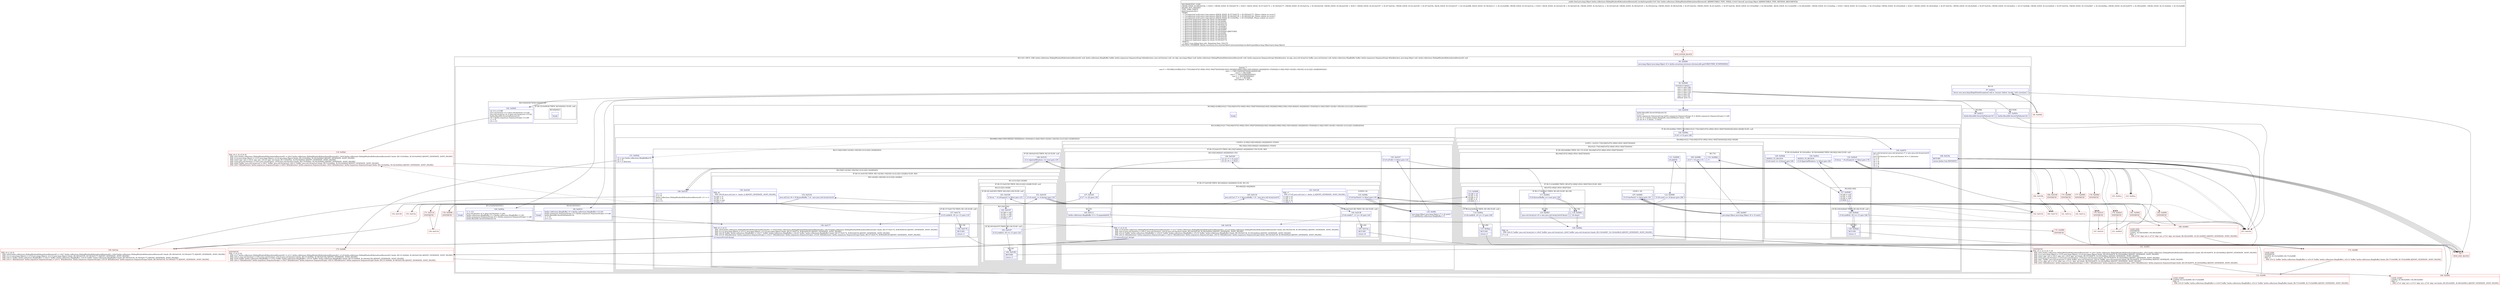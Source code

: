 digraph "CFG forkotlin.collections.SlidingWindowKt$windowedIterator$1.invokeSuspend(Ljava\/lang\/Object;)Ljava\/lang\/Object;" {
subgraph cluster_Region_135479340 {
label = "R(2:1|2) | DECL_VAR: kotlin.collections.SlidingWindowKt$windowedIterator$1 null, kotlin.collections.RingBuffer buffer, kotlin.sequences.SequenceScope $this$iterator, java.util.Iterator null, int skip, java.lang.Object null, kotlin.collections.SlidingWindowKt$windowedIterator$1 null, kotlin.sequences.SequenceScope $this$iterator, int gap, java.util.ArrayList buffer, java.util.Iterator null, kotlin.collections.RingBuffer buffer, kotlin.sequences.SequenceScope $this$iterator, java.lang.Object null, kotlin.collections.SlidingWindowKt$windowedIterator$1 null\l";
node [shape=record,color=blue];
Node_94 [shape=record,label="{94\:\ 0x0000|java.lang.Object java.lang.Object r0 = kotlin.coroutines.intrinsics.IntrinsicsKt.getCOROUTINE_SUSPENDED()\l}"];
subgraph cluster_SwitchRegion_1533228061 {
label = "Switch: 7
 case 0 -> R(3:86|(2:(4:88|(2:61|(1:73)(2:64|(5:67|(1:69)|(1:85)(1:56)|57|(0))(0)))|(2:82|(1:84))|8)|(3:89|(2:30|(2:33|(5:40|42|(1:44)|26|(0))(1:35))(0))|(2:(1:8)|(2:50|(5:14|16|(1:18)|10|(1:(2:(2:22|(1:24))|8)))(0)))))|1)
 case 1 -> R(6:53|(0)(0)|57|(0)|(3:82|(0)|1)|8)
 case 2 -> R(2:52|8)
 case 3 -> R(5:25|26|(0)|(0)(0)|1)
 case 4 -> R(4:9|10|(0)(0)|1)
 case 5 -> R(2:6|8)
 case default -> R(1:4)";
node [shape=record,color=blue];
Node_95 [shape=record,label="{95\:\ 0x0008|switch(r13.label) \{\l    case 0: goto L86;\l    case 1: goto L53;\l    case 2: goto L52;\l    case 3: goto L25;\l    case 4: goto L9;\l    case 5: goto L6;\l    default: goto L3;\l\}\l}"];
subgraph cluster_Region_1244321326 {
label = "R(3:86|(2:(4:88|(2:61|(1:73)(2:64|(5:67|(1:69)|(1:85)(1:56)|57|(0))(0)))|(2:82|(1:84))|8)|(3:89|(2:30|(2:33|(5:40|42|(1:44)|26|(0))(1:35))(0))|(2:(1:8)|(2:50|(5:14|16|(1:18)|10|(1:(2:(2:22|(1:24))|8)))(0)))))|1)";
node [shape=record,color=blue];
Node_103 [shape=record,label="{103\:\ 0x0059|kotlin.ResultKt.throwOnFailure(r14)\lr1 = r13\lkotlin.sequences.SequenceScope kotlin.sequences.SequenceScope r4 = (kotlin.sequences.SequenceScope) r1.L$0\lint int r5 = kotlin.ranges.RangesKt.coerceAtMost(r1.$size, 1024)\lint int r6 = r1.$step \- r1.$size\l}"];
subgraph cluster_Region_544562960 {
label = "R(2:(4:88|(2:61|(1:73)(2:64|(5:67|(1:69)|(1:85)(1:56)|57|(0))(0)))|(2:82|(1:84))|8)|(3:89|(2:30|(2:33|(5:40|42|(1:44)|26|(0))(1:35))(0))|(2:(1:8)|(2:50|(5:14|16|(1:18)|10|(1:(2:(2:22|(1:24))|8)))(0)))))";
node [shape=record,color=blue];
subgraph cluster_IfRegion_976087784 {
label = "IF [B:104:0x006e] THEN: R(4:88|(2:61|(1:73)(2:64|(5:67|(1:69)|(1:85)(1:56)|57|(0))(0)))|(2:82|(1:84))|8) ELSE: null";
node [shape=record,color=blue];
Node_104 [shape=record,label="{104\:\ 0x006e|if (r6 \>= 0) goto L88\l}"];
subgraph cluster_Region_2089540674 {
label = "R(4:88|(2:61|(1:73)(2:64|(5:67|(1:69)|(1:85)(1:56)|57|(0))(0)))|(2:82|(1:84))|8)";
node [shape=record,color=blue];
Node_105 [shape=record,label="{105\:\ 0x0070|java.util.ArrayList java.util.ArrayList r7 = new java.util.ArrayList(r5)\lr7 = 0\ljava.util.Iterator\<T\> java.util.Iterator r8 = r1.$iterator\lr1 = r0\lr0 = r1\lr8 = r4\lr4 = r6\lr6 = r7\lr5 = r8\l}"];
subgraph cluster_LoopRegion_1380967124 {
label = "LOOP:1: (2:61|(1:73)(2:64|(5:67|(1:69)|(1:85)(1:56)|57|(0))(0)))";
node [shape=record,color=blue];
Node_107 [shape=record,label="{107\:\ 0x0085|if (r5.hasNext() != false) goto L61\l}"];
subgraph cluster_Region_923678800 {
label = "R(2:61|(1:73)(2:64|(5:67|(1:69)|(1:85)(1:56)|57|(0))(0)))";
node [shape=record,color=blue];
Node_108 [shape=record,label="{108\:\ 0x0087|java.lang.Object java.lang.Object r9 = r5.next()\l}"];
subgraph cluster_IfRegion_309263522 {
label = "IF [B:109:0x008b] THEN: R(1:73) ELSE: R(2:64|(5:67|(1:69)|(1:85)(1:56)|57|(0))(0))";
node [shape=record,color=blue];
Node_109 [shape=record,label="{109\:\ 0x008b|if (r7 \> 0) goto L72\l}"];
subgraph cluster_Region_261839678 {
label = "R(1:73)";
node [shape=record,color=blue];
Node_110 [shape=record,label="{110\:\ 0x008d|r7\-\-\l}"];
}
subgraph cluster_Region_1654249252 {
label = "R(2:64|(5:67|(1:69)|(1:85)(1:56)|57|(0))(0))";
node [shape=record,color=blue];
Node_111 [shape=record,label="{111\:\ 0x0090|r6.add(r9)\l}"];
subgraph cluster_IfRegion_1349513518 {
label = "IF [B:112:0x0099] THEN: R(5:67|(1:69)|(1:85)(1:56)|57|(0)) ELSE: R(0)";
node [shape=record,color=blue];
Node_112 [shape=record,label="{112\:\ 0x0099|if (r6.size() == r0.$size) goto L66\l}"];
subgraph cluster_Region_318386538 {
label = "R(5:67|(1:69)|(1:85)(1:56)|57|(0))";
node [shape=record,color=blue];
Node_113 [shape=record,label="{113\:\ 0x009b|r0.L$0 = r8\lr0.L$1 = r6\lr0.L$2 = r5\lr0.I$0 = r4\lr0.label = 1\l}"];
subgraph cluster_IfRegion_1525197292 {
label = "IF [B:114:0x00ac] THEN: R(1:69) ELSE: null";
node [shape=record,color=blue];
Node_114 [shape=record,label="{114\:\ 0x00ac|if (r8.yield(r6, r0) == r1) goto L69\l}"];
subgraph cluster_Region_1998371111 {
label = "R(1:69)";
node [shape=record,color=blue];
Node_115 [shape=record,label="{115\:\ 0x00ae|RETURN\l|return r1\l}"];
}
}
subgraph cluster_IfRegion_309510282 {
label = "IF [B:117:0x00b1] THEN: R(1:85) ELSE: R(1:56)";
node [shape=record,color=blue];
Node_117 [shape=record,label="{117\:\ 0x00b1|if (r0.$reuseBuffer == true) goto L56\l}"];
subgraph cluster_Region_1196815223 {
label = "R(1:85)";
node [shape=record,color=blue];
Node_119 [shape=record,label="{119\:\ 0x00b7|java.util.ArrayList r6 = new java.util.ArrayList(r0.$size)\l}"];
}
subgraph cluster_Region_1035707755 {
label = "R(1:56)";
node [shape=record,color=blue];
Node_118 [shape=record,label="{118\:\ 0x00b3|r6.clear()\l}"];
}
}
Node_120 [shape=record,label="{120\:\ 0x00be|PHI: r6 \l  PHI: (r6v10 'buffer' java.util.ArrayList) = (r6v9 'buffer' java.util.ArrayList), (r6v8 'buffer' java.util.ArrayList) binds: [B:119:0x00b7, B:118:0x00b3] A[DONT_GENERATE, DONT_INLINE]\l|r7 = r4\l}"];
subgraph cluster_LoopRegion_570674425 {
label = "LOOP:1: (0)";
node [shape=record,color=blue];
Node_107 [shape=record,label="{107\:\ 0x0085|if (r5.hasNext() != false) goto L61\l}"];
subgraph cluster_Region_818191391 {
label = "R(0)";
node [shape=record,color=blue];
}
}
}
subgraph cluster_Region_875985949 {
label = "R(0)";
node [shape=record,color=blue];
}
}
}
}
}
}
subgraph cluster_IfRegion_1413875469 {
label = "IF [B:122:0x00c8, B:124:0x00cc, B:126:0x00d4] THEN: R(2:82|(1:84)) ELSE: null";
node [shape=record,color=blue];
Node_122 [shape=record,label="{122\:\ 0x00c8|if ((true ^ r6.isEmpty()) != false) goto L78\l}"];
Node_124 [shape=record,label="{124\:\ 0x00cc|ADDED_TO_REGION\l|if (r0.$partialWindows != false) goto L82\l}"];
Node_126 [shape=record,label="{126\:\ 0x00d4|ADDED_TO_REGION\l|if (r6.size() == r0.$size) goto L82\l}"];
subgraph cluster_Region_1746824568 {
label = "R(2:82|(1:84))";
node [shape=record,color=blue];
Node_127 [shape=record,label="{127\:\ 0x00d6|r0.L$0 = null\lr0.L$1 = null\lr0.L$2 = null\lr0.label = 2\l}"];
subgraph cluster_IfRegion_2083397632 {
label = "IF [B:128:0x00e6] THEN: R(1:84) ELSE: null";
node [shape=record,color=blue];
Node_128 [shape=record,label="{128\:\ 0x00e6|if (r8.yield(r6, r0) == r1) goto L84\l}"];
subgraph cluster_Region_2080337164 {
label = "R(1:84)";
node [shape=record,color=blue];
Node_129 [shape=record,label="{129\:\ 0x00e8|RETURN\l|return r1\l}"];
}
}
}
}
Node_168 [shape=record,label="{168\:\ 0x019e|RETURN\l|return kotlin.Unit.INSTANCE\l}"];
}
}
subgraph cluster_Region_893720368 {
label = "R(3:89|(2:30|(2:33|(5:40|42|(1:44)|26|(0))(1:35))(0))|(2:(1:8)|(2:50|(5:14|16|(1:18)|10|(1:(2:(2:22|(1:24))|8)))(0))))";
node [shape=record,color=blue];
Node_131 [shape=record,label="{131\:\ 0x00eb|r5 = new kotlin.collections.RingBuffer(r5)\lr6 = r4\lr4 = r1.$iterator\l}"];
subgraph cluster_LoopRegion_535130897 {
label = "LOOP:0: (2:30|(2:33|(5:40|42|(1:44)|26|(0))(1:35))(0))";
node [shape=record,color=blue];
Node_133 [shape=record,label="{133\:\ 0x00fa|if (r4.hasNext() != false) goto L30\l}"];
subgraph cluster_Region_564910972 {
label = "R(2:30|(2:33|(5:40|42|(1:44)|26|(0))(1:35))(0))";
node [shape=record,color=blue];
Node_134 [shape=record,label="{134\:\ 0x00fc|java.lang.Object java.lang.Object r7 = r4.next()\lr5.add((kotlin.collections.RingBuffer) r7)\l}"];
subgraph cluster_IfRegion_67872824 {
label = "IF [B:135:0x0107] THEN: R(2:33|(5:40|42|(1:44)|26|(0))(1:35)) ELSE: R(0)";
node [shape=record,color=blue];
Node_135 [shape=record,label="{135\:\ 0x0107|if (r5.isFull() != false) goto L32\l}"];
subgraph cluster_Region_1233996405 {
label = "R(2:33|(5:40|42|(1:44)|26|(0))(1:35))";
node [shape=record,color=blue];
Node_136 [shape=record,label="{136\:\ 0x0109|int int r7 = r5.size()\lint int r8 = r1.$size\l}"];
subgraph cluster_IfRegion_252131244 {
label = "IF [B:137:0x010f] THEN: R(5:40|42|(1:44)|26|(0)) ELSE: R(1:35)";
node [shape=record,color=blue];
Node_137 [shape=record,label="{137\:\ 0x010f|if (r7 \>= r8) goto L38\l}"];
subgraph cluster_Region_587981215 {
label = "R(5:40|42|(1:44)|26|(0))";
node [shape=record,color=blue];
Node_140 [shape=record,label="{140\:\ 0x0118|java.util.List r7 = r1.$reuseBuffer ? r5 : new java.util.ArrayList(r5)\l}"];
Node_143 [shape=record,label="{143\:\ 0x0128|PHI: r7 \l  PHI: (r7v22 java.util.List) =  binds: [] A[DONT_GENERATE, DONT_INLINE]\l|r1.L$0 = r6\lr1.L$1 = r5\lr1.L$2 = r4\lr1.label = 3\l}"];
subgraph cluster_IfRegion_1809209882 {
label = "IF [B:144:0x0138] THEN: R(1:44) ELSE: null";
node [shape=record,color=blue];
Node_144 [shape=record,label="{144\:\ 0x0138|if (r6.yield(r7, r1) == r0) goto L44\l}"];
subgraph cluster_Region_1695842053 {
label = "R(1:44)";
node [shape=record,color=blue];
Node_145 [shape=record,label="{145\:\ 0x013a|RETURN\l|return r0\l}"];
}
}
Node_146 [shape=record,label="{146\:\ 0x013b|PHI: r1 r4 r5 r6 \l  PHI: (r1v9 kotlin.collections.SlidingWindowKt$windowedIterator$1) = (r1v7 kotlin.collections.SlidingWindowKt$windowedIterator$1), (r1v10 kotlin.collections.SlidingWindowKt$windowedIterator$1) binds: [B:144:0x0138, B:100:0x002a] A[DONT_GENERATE, DONT_INLINE]\l  PHI: (r4v14 java.util.Iterator) = (r4v11 java.util.Iterator), (r4v16 java.util.Iterator) binds: [B:144:0x0138, B:100:0x002a] A[DONT_GENERATE, DONT_INLINE]\l  PHI: (r5v14 'buffer' kotlin.collections.RingBuffer) = (r5v10 'buffer' kotlin.collections.RingBuffer), (r5v16 'buffer' kotlin.collections.RingBuffer) binds: [B:144:0x0138, B:100:0x002a] A[DONT_GENERATE, DONT_INLINE]\l  PHI: (r6v14 '$this$iterator' kotlin.sequences.SequenceScope) = (r6v13 '$this$iterator' kotlin.sequences.SequenceScope), (r6v16 '$this$iterator' kotlin.sequences.SequenceScope) binds: [B:144:0x0138, B:100:0x002a] A[DONT_GENERATE, DONT_INLINE]\l|r5.removeFirst(r1.$step)\l}"];
subgraph cluster_LoopRegion_153663129 {
label = "LOOP:0: (0)";
node [shape=record,color=blue];
Node_133 [shape=record,label="{133\:\ 0x00fa|if (r4.hasNext() != false) goto L30\l}"];
subgraph cluster_Region_155139517 {
label = "R(0)";
node [shape=record,color=blue];
}
}
}
subgraph cluster_Region_640335909 {
label = "R(1:35)";
node [shape=record,color=blue];
Node_138 [shape=record,label="{138\:\ 0x0111|kotlin.collections.RingBuffer r5 = r5.expanded(r8)\l}"];
}
}
}
subgraph cluster_Region_1031191152 {
label = "R(0)";
node [shape=record,color=blue];
}
}
}
}
subgraph cluster_Region_1692770190 {
label = "R(2:(1:8)|(2:50|(5:14|16|(1:18)|10|(1:(2:(2:22|(1:24))|8)))(0)))";
node [shape=record,color=blue];
subgraph cluster_IfRegion_682975733 {
label = "IF [B:148:0x0143] THEN: R(1:8) ELSE: null";
node [shape=record,color=blue];
Node_148 [shape=record,label="{148\:\ 0x0143|if (r1.$partialWindows == true) goto L50\l}"];
subgraph cluster_Region_1486316427 {
label = "R(1:8)";
node [shape=record,color=blue];
Node_168 [shape=record,label="{168\:\ 0x019e|RETURN\l|return kotlin.Unit.INSTANCE\l}"];
}
}
subgraph cluster_Region_1997816235 {
label = "R(2:50|(5:14|16|(1:18)|10|(1:(2:(2:22|(1:24))|8)))(0))";
node [shape=record,color=blue];
Node_149 [shape=record,label="{149\:\ 0x0145|r4 = r5\lr5 = r6\lkotlin.collections.SlidingWindowKt$windowedIterator$1 r11 = r1\lr1 = r0\lr0 = r11\l}"];
subgraph cluster_IfRegion_1354426323 {
label = "IF [B:151:0x0150] THEN: R(5:14|16|(1:18)|10|(1:(2:(2:22|(1:24))|8))) ELSE: R(0)";
node [shape=record,color=blue];
Node_151 [shape=record,label="{151\:\ 0x0150|if (r4.size() \<= r0.$step) goto L20\l}"];
subgraph cluster_Region_1552199353 {
label = "R(5:14|16|(1:18)|10|(1:(2:(2:22|(1:24))|8)))";
node [shape=record,color=blue];
Node_153 [shape=record,label="{153\:\ 0x0154|java.util.List r6 = r0.$reuseBuffer ? r4 : new java.util.ArrayList(r4)\l}"];
Node_156 [shape=record,label="{156\:\ 0x0164|PHI: r6 \l  PHI: (r6v24 java.util.List) =  binds: [] A[DONT_GENERATE, DONT_INLINE]\l|r0.L$0 = r5\lr0.L$1 = r4\lr0.L$2 = null\lr0.label = 4\l}"];
subgraph cluster_IfRegion_2138671550 {
label = "IF [B:157:0x0174] THEN: R(1:18) ELSE: null";
node [shape=record,color=blue];
Node_157 [shape=record,label="{157\:\ 0x0174|if (r5.yield(r6, r0) == r1) goto L18\l}"];
subgraph cluster_Region_409672613 {
label = "R(1:18)";
node [shape=record,color=blue];
Node_158 [shape=record,label="{158\:\ 0x0176|RETURN\l|return r1\l}"];
}
}
Node_159 [shape=record,label="{159\:\ 0x0177|PHI: r0 r1 r4 r5 \l  PHI: (r0v9 kotlin.collections.SlidingWindowKt$windowedIterator$1) = (r0v8 kotlin.collections.SlidingWindowKt$windowedIterator$1), (r0v10 kotlin.collections.SlidingWindowKt$windowedIterator$1) binds: [B:157:0x0174, B:99:0x0019] A[DONT_GENERATE, DONT_INLINE]\l  PHI: (r1v12 java.lang.Object) = (r1v11 java.lang.Object), (r1v14 java.lang.Object) binds: [B:157:0x0174, B:99:0x0019] A[DONT_GENERATE, DONT_INLINE]\l  PHI: (r4v18 'buffer' kotlin.collections.RingBuffer) = (r4v17 'buffer' kotlin.collections.RingBuffer), (r4v20 'buffer' kotlin.collections.RingBuffer) binds: [B:157:0x0174, B:99:0x0019] A[DONT_GENERATE, DONT_INLINE]\l  PHI: (r5v18 '$this$iterator' kotlin.sequences.SequenceScope) = (r5v17 '$this$iterator' kotlin.sequences.SequenceScope), (r5v20 '$this$iterator' kotlin.sequences.SequenceScope) binds: [B:157:0x0174, B:99:0x0019] A[DONT_GENERATE, DONT_INLINE]\l|r4.removeFirst(r0.$step)\l}"];
subgraph cluster_Region_458390420 {
label = "R(1:(2:(2:22|(1:24))|8))";
node [shape=record,color=blue];
subgraph cluster_IfRegion_2025506894 {
label = "IF [B:151:0x0150] THEN: R(2:(2:22|(1:24))|8) ELSE: null";
node [shape=record,color=blue];
Node_151 [shape=record,label="{151\:\ 0x0150|if (r4.size() \<= r0.$step) goto L20\l}"];
subgraph cluster_Region_2142846197 {
label = "R(2:(2:22|(1:24))|8)";
node [shape=record,color=blue];
subgraph cluster_IfRegion_1070573204 {
label = "IF [B:161:0x0185] THEN: R(2:22|(1:24)) ELSE: null";
node [shape=record,color=blue];
Node_161 [shape=record,label="{161\:\ 0x0185|if ((true ^ r4.isEmpty()) != false) goto L22\l}"];
subgraph cluster_Region_935982114 {
label = "R(2:22|(1:24))";
node [shape=record,color=blue];
Node_162 [shape=record,label="{162\:\ 0x0187|r0.L$0 = null\lr0.L$1 = null\lr0.L$2 = null\lr0.label = 5\l}"];
subgraph cluster_IfRegion_429892141 {
label = "IF [B:163:0x0197] THEN: R(1:24) ELSE: null";
node [shape=record,color=blue];
Node_163 [shape=record,label="{163\:\ 0x0197|if (r5.yield(r4, r0) == r1) goto L24\l}"];
subgraph cluster_Region_804744063 {
label = "R(1:24)";
node [shape=record,color=blue];
Node_164 [shape=record,label="{164\:\ 0x0199|RETURN\l|return r1\l}"];
}
}
}
}
Node_168 [shape=record,label="{168\:\ 0x019e|RETURN\l|return kotlin.Unit.INSTANCE\l}"];
}
}
}
}
subgraph cluster_Region_1833866003 {
label = "R(0)";
node [shape=record,color=blue];
}
}
}
}
}
}
Node_InsnContainer_366875260 [shape=record,label="{|break\l}"];
}
subgraph cluster_Region_1432349383 {
label = "R(6:53|(0)(0)|57|(0)|(3:82|(0)|1)|8)";
node [shape=record,color=blue];
Node_102 [shape=record,label="{102\:\ 0x0042|int r4 = r13.I$0\ljava.util.Iterator r5 = (java.util.Iterator) r13.L$2\ljava.util.ArrayList r6 = (java.util.ArrayList) r13.L$1\lkotlin.ResultKt.throwOnFailure(r14)\lr8 = (kotlin.sequences.SequenceScope) r13.L$0\lr1 = r0\lr0 = r13\l}"];
subgraph cluster_IfRegion_1907639328 {
label = "IF [B:117:0x00b1] THEN: R(0) ELSE: R(0)";
node [shape=record,color=blue];
Node_117 [shape=record,label="{117\:\ 0x00b1|if (r0.$reuseBuffer == true) goto L56\l}"];
subgraph cluster_Region_1703704058 {
label = "R(0)";
node [shape=record,color=blue];
}
subgraph cluster_Region_2084811859 {
label = "R(0)";
node [shape=record,color=blue];
}
}
Node_120 [shape=record,label="{120\:\ 0x00be|PHI: r6 \l  PHI: (r6v10 'buffer' java.util.ArrayList) = (r6v9 'buffer' java.util.ArrayList), (r6v8 'buffer' java.util.ArrayList) binds: [B:119:0x00b7, B:118:0x00b3] A[DONT_GENERATE, DONT_INLINE]\l|r7 = r4\l}"];
subgraph cluster_LoopRegion_426447957 {
label = "LOOP:1: (0)";
node [shape=record,color=blue];
Node_107 [shape=record,label="{107\:\ 0x0085|if (r5.hasNext() != false) goto L61\l}"];
subgraph cluster_Region_1244517916 {
label = "R(0)";
node [shape=record,color=blue];
}
}
subgraph cluster_IfRegion_1284004102 {
label = "IF [B:122:0x00c8] THEN: R(3:82|(0)|1) ELSE: null";
node [shape=record,color=blue];
Node_122 [shape=record,label="{122\:\ 0x00c8|if ((true ^ r6.isEmpty()) != false) goto L78\l}"];
subgraph cluster_Region_763923944 {
label = "R(3:82|(0)|1)";
node [shape=record,color=blue];
Node_127 [shape=record,label="{127\:\ 0x00d6|r0.L$0 = null\lr0.L$1 = null\lr0.L$2 = null\lr0.label = 2\l}"];
subgraph cluster_IfRegion_1820392880 {
label = "IF [B:128:0x00e6] THEN: R(0) ELSE: null";
node [shape=record,color=blue];
Node_128 [shape=record,label="{128\:\ 0x00e6|if (r8.yield(r6, r0) == r1) goto L84\l}"];
subgraph cluster_Region_1211714314 {
label = "R(0)";
node [shape=record,color=blue];
}
}
Node_InsnContainer_1190624098 [shape=record,label="{|break\l}"];
}
}
Node_168 [shape=record,label="{168\:\ 0x019e|RETURN\l|return kotlin.Unit.INSTANCE\l}"];
}
subgraph cluster_Region_796481945 {
label = "R(2:52|8)";
node [shape=record,color=blue];
Node_101 [shape=record,label="{101\:\ 0x003c|kotlin.ResultKt.throwOnFailure(r14)\l}"];
Node_168 [shape=record,label="{168\:\ 0x019e|RETURN\l|return kotlin.Unit.INSTANCE\l}"];
}
subgraph cluster_Region_535220185 {
label = "R(5:25|26|(0)|(0)(0)|1)";
node [shape=record,color=blue];
Node_100 [shape=record,label="{100\:\ 0x002a|r1 = r13\ljava.util.Iterator r4 = (java.util.Iterator) r1.L$2\lkotlin.collections.RingBuffer r5 = (kotlin.collections.RingBuffer) r1.L$1\lkotlin.sequences.SequenceScope r6 = (kotlin.sequences.SequenceScope) r1.L$0\lkotlin.ResultKt.throwOnFailure(r14)\l}"];
Node_146 [shape=record,label="{146\:\ 0x013b|PHI: r1 r4 r5 r6 \l  PHI: (r1v9 kotlin.collections.SlidingWindowKt$windowedIterator$1) = (r1v7 kotlin.collections.SlidingWindowKt$windowedIterator$1), (r1v10 kotlin.collections.SlidingWindowKt$windowedIterator$1) binds: [B:144:0x0138, B:100:0x002a] A[DONT_GENERATE, DONT_INLINE]\l  PHI: (r4v14 java.util.Iterator) = (r4v11 java.util.Iterator), (r4v16 java.util.Iterator) binds: [B:144:0x0138, B:100:0x002a] A[DONT_GENERATE, DONT_INLINE]\l  PHI: (r5v14 'buffer' kotlin.collections.RingBuffer) = (r5v10 'buffer' kotlin.collections.RingBuffer), (r5v16 'buffer' kotlin.collections.RingBuffer) binds: [B:144:0x0138, B:100:0x002a] A[DONT_GENERATE, DONT_INLINE]\l  PHI: (r6v14 '$this$iterator' kotlin.sequences.SequenceScope) = (r6v13 '$this$iterator' kotlin.sequences.SequenceScope), (r6v16 '$this$iterator' kotlin.sequences.SequenceScope) binds: [B:144:0x0138, B:100:0x002a] A[DONT_GENERATE, DONT_INLINE]\l|r5.removeFirst(r1.$step)\l}"];
subgraph cluster_LoopRegion_1157582011 {
label = "LOOP:0: (0)";
node [shape=record,color=blue];
Node_133 [shape=record,label="{133\:\ 0x00fa|if (r4.hasNext() != false) goto L30\l}"];
subgraph cluster_Region_1184640565 {
label = "R(0)";
node [shape=record,color=blue];
}
}
subgraph cluster_IfRegion_994931183 {
label = "IF [B:148:0x0143] THEN: R(0) ELSE: R(0)";
node [shape=record,color=blue];
Node_148 [shape=record,label="{148\:\ 0x0143|if (r1.$partialWindows == true) goto L50\l}"];
subgraph cluster_Region_1578979982 {
label = "R(0)";
node [shape=record,color=blue];
}
subgraph cluster_Region_1622755170 {
label = "R(0)";
node [shape=record,color=blue];
}
}
Node_InsnContainer_1198731462 [shape=record,label="{|break\l}"];
}
subgraph cluster_Region_201354492 {
label = "R(4:9|10|(0)(0)|1)";
node [shape=record,color=blue];
Node_99 [shape=record,label="{99\:\ 0x0019|kotlin.collections.RingBuffer r4 = (kotlin.collections.RingBuffer) r13.L$1\lkotlin.sequences.SequenceScope r5 = (kotlin.sequences.SequenceScope) r13.L$0\lkotlin.ResultKt.throwOnFailure(r14)\lr1 = r0\lr0 = r13\l}"];
Node_159 [shape=record,label="{159\:\ 0x0177|PHI: r0 r1 r4 r5 \l  PHI: (r0v9 kotlin.collections.SlidingWindowKt$windowedIterator$1) = (r0v8 kotlin.collections.SlidingWindowKt$windowedIterator$1), (r0v10 kotlin.collections.SlidingWindowKt$windowedIterator$1) binds: [B:157:0x0174, B:99:0x0019] A[DONT_GENERATE, DONT_INLINE]\l  PHI: (r1v12 java.lang.Object) = (r1v11 java.lang.Object), (r1v14 java.lang.Object) binds: [B:157:0x0174, B:99:0x0019] A[DONT_GENERATE, DONT_INLINE]\l  PHI: (r4v18 'buffer' kotlin.collections.RingBuffer) = (r4v17 'buffer' kotlin.collections.RingBuffer), (r4v20 'buffer' kotlin.collections.RingBuffer) binds: [B:157:0x0174, B:99:0x0019] A[DONT_GENERATE, DONT_INLINE]\l  PHI: (r5v18 '$this$iterator' kotlin.sequences.SequenceScope) = (r5v17 '$this$iterator' kotlin.sequences.SequenceScope), (r5v20 '$this$iterator' kotlin.sequences.SequenceScope) binds: [B:157:0x0174, B:99:0x0019] A[DONT_GENERATE, DONT_INLINE]\l|r4.removeFirst(r0.$step)\l}"];
subgraph cluster_IfRegion_400679886 {
label = "IF [B:151:0x0150] THEN: R(0) ELSE: R(0)";
node [shape=record,color=blue];
Node_151 [shape=record,label="{151\:\ 0x0150|if (r4.size() \<= r0.$step) goto L20\l}"];
subgraph cluster_Region_593255070 {
label = "R(0)";
node [shape=record,color=blue];
}
subgraph cluster_Region_167025600 {
label = "R(0)";
node [shape=record,color=blue];
}
}
Node_InsnContainer_1465876280 [shape=record,label="{|break\l}"];
}
subgraph cluster_Region_1329072526 {
label = "R(2:6|8)";
node [shape=record,color=blue];
Node_98 [shape=record,label="{98\:\ 0x0013|kotlin.ResultKt.throwOnFailure(r14)\l}"];
Node_168 [shape=record,label="{168\:\ 0x019e|RETURN\l|return kotlin.Unit.INSTANCE\l}"];
}
subgraph cluster_Region_250683997 {
label = "R(1:4)";
node [shape=record,color=blue];
Node_97 [shape=record,label="{97\:\ 0x0012|throw new java.lang.IllegalStateException(\"call to 'resume' before 'invoke' with coroutine\")\l}"];
}
}
}
Node_92 [shape=record,color=red,label="{92\:\ ?|MTH_ENTER_BLOCK\l}"];
Node_96 [shape=record,color=red,label="{96\:\ 0x000b}"];
Node_93 [shape=record,color=red,label="{93\:\ ?|MTH_EXIT_BLOCK\l}"];
Node_167 [shape=record,color=red,label="{167\:\ 0x019c}"];
Node_150 [shape=record,color=red,label="{150\:\ 0x014a|PHI: r0 r1 r4 r5 \l  PHI: (r0v8 kotlin.collections.SlidingWindowKt$windowedIterator$1) = (r0v7 kotlin.collections.SlidingWindowKt$windowedIterator$1), (r0v9 kotlin.collections.SlidingWindowKt$windowedIterator$1) binds: [B:149:0x0145, B:159:0x0177] A[DONT_GENERATE, DONT_INLINE]\l  PHI: (r1v11 java.lang.Object) = (r1v8 java.lang.Object), (r1v12 java.lang.Object) binds: [B:149:0x0145, B:159:0x0177] A[DONT_GENERATE, DONT_INLINE]\l  PHI: (r4v17 'buffer' kotlin.collections.RingBuffer) = (r4v13 'buffer' kotlin.collections.RingBuffer), (r4v18 'buffer' kotlin.collections.RingBuffer) binds: [B:149:0x0145, B:159:0x0177] A[DONT_GENERATE, DONT_INLINE]\l  PHI: (r5v17 '$this$iterator' kotlin.sequences.SequenceScope) = (r5v11 '$this$iterator' kotlin.sequences.SequenceScope), (r5v18 '$this$iterator' kotlin.sequences.SequenceScope) binds: [B:149:0x0145, B:159:0x0177] A[DONT_GENERATE, DONT_INLINE]\l}"];
Node_152 [shape=record,color=red,label="{152\:\ 0x0152}"];
Node_154 [shape=record,color=red,label="{154\:\ 0x0156}"];
Node_155 [shape=record,color=red,label="{155\:\ 0x015a}"];
Node_160 [shape=record,color=red,label="{160\:\ 0x017d}"];
Node_175 [shape=record,color=red,label="{175\:\ 0x00f6|SYNTHETIC\lPHI: r1 r4 r5 r6 \l  PHI: (r1v7 kotlin.collections.SlidingWindowKt$windowedIterator$1) = (r1v1 kotlin.collections.SlidingWindowKt$windowedIterator$1), (r1v9 kotlin.collections.SlidingWindowKt$windowedIterator$1) binds: [B:131:0x00eb, B:146:0x013b] A[DONT_GENERATE, DONT_INLINE]\l  PHI: (r4v11 java.util.Iterator) = (r4v2 java.util.Iterator), (r4v14 java.util.Iterator) binds: [B:131:0x00eb, B:146:0x013b] A[DONT_GENERATE, DONT_INLINE]\l  PHI: (r5v9 'buffer' kotlin.collections.RingBuffer) = (r5v2 'buffer' kotlin.collections.RingBuffer), (r5v14 'buffer' kotlin.collections.RingBuffer) binds: [B:131:0x00eb, B:146:0x013b] A[DONT_GENERATE, DONT_INLINE]\l  PHI: (r6v13 '$this$iterator' kotlin.sequences.SequenceScope) = (r6v5 '$this$iterator' kotlin.sequences.SequenceScope), (r6v14 '$this$iterator' kotlin.sequences.SequenceScope) binds: [B:131:0x00eb, B:146:0x013b] A[DONT_GENERATE, DONT_INLINE]\l}"];
Node_132 [shape=record,color=red,label="{132\:\ 0x00f6|LOOP_START\lLOOP:0: B:132:0x00f6\-\>B:172:0x00f6\lPHI: r5 \l  PHI: (r5v10 'buffer' kotlin.collections.RingBuffer) = (r5v9 'buffer' kotlin.collections.RingBuffer), (r5v12 'buffer' kotlin.collections.RingBuffer) binds: [B:175:0x00f6, B:172:0x00f6] A[DONT_GENERATE, DONT_INLINE]\l}"];
Node_169 [shape=record,color=red,label="{169\:\ 0x0109|SYNTHETIC\l}"];
Node_174 [shape=record,color=red,label="{174\:\ 0x00f6|SYNTHETIC\l}"];
Node_172 [shape=record,color=red,label="{172\:\ 0x00f6|LOOP_END\lSYNTHETIC\lLOOP:0: B:132:0x00f6\-\>B:172:0x00f6\lPHI: r5 \l  PHI: (r5v12 'buffer' kotlin.collections.RingBuffer) = (r5v10 'buffer' kotlin.collections.RingBuffer), (r5v13 'buffer' kotlin.collections.RingBuffer) binds: [B:173:0x00f6, B:174:0x00f6] A[DONT_GENERATE, DONT_INLINE]\l}"];
Node_171 [shape=record,color=red,label="{171\:\ 0x0116|SYNTHETIC\l}"];
Node_139 [shape=record,color=red,label="{139\:\ 0x0116}"];
Node_141 [shape=record,color=red,label="{141\:\ 0x011a}"];
Node_142 [shape=record,color=red,label="{142\:\ 0x011e}"];
Node_173 [shape=record,color=red,label="{173\:\ 0x00f6|SYNTHETIC\l}"];
Node_170 [shape=record,color=red,label="{170\:\ 0x0141|SYNTHETIC\l}"];
Node_147 [shape=record,color=red,label="{147\:\ 0x0141}"];
Node_166 [shape=record,color=red,label="{166\:\ 0x019b}"];
Node_116 [shape=record,color=red,label="{116\:\ 0x00af|PHI: r0 r1 r4 r5 r6 r8 \l  PHI: (r0v3 kotlin.collections.SlidingWindowKt$windowedIterator$1) = (r0v2 kotlin.collections.SlidingWindowKt$windowedIterator$1), (r0v4 kotlin.collections.SlidingWindowKt$windowedIterator$1) binds: [B:114:0x00ac, B:102:0x0042] A[DONT_GENERATE, DONT_INLINE]\l  PHI: (r1v4 java.lang.Object) = (r1v3 java.lang.Object), (r1v6 java.lang.Object) binds: [B:114:0x00ac, B:102:0x0042] A[DONT_GENERATE, DONT_INLINE]\l  PHI: (r4v9 'gap' int) = (r4v4 'gap' int), (r4v10 'gap' int) binds: [B:114:0x00ac, B:102:0x0042] A[DONT_GENERATE, DONT_INLINE]\l  PHI: (r5v6 java.util.Iterator) = (r5v5 java.util.Iterator), (r5v8 java.util.Iterator) binds: [B:114:0x00ac, B:102:0x0042] A[DONT_GENERATE, DONT_INLINE]\l  PHI: (r6v8 'buffer' java.util.ArrayList) = (r6v7 'buffer' java.util.ArrayList), (r6v12 'buffer' java.util.ArrayList) binds: [B:114:0x00ac, B:102:0x0042] A[DONT_GENERATE, DONT_INLINE]\l  PHI: (r8v3 '$this$iterator' kotlin.sequences.SequenceScope) = (r8v2 '$this$iterator' kotlin.sequences.SequenceScope), (r8v4 '$this$iterator' kotlin.sequences.SequenceScope) binds: [B:114:0x00ac, B:102:0x0042] A[DONT_GENERATE, DONT_INLINE]\l}"];
Node_183 [shape=record,color=red,label="{183\:\ 0x0081|SYNTHETIC\lPHI: r0 r1 r4 r5 r6 r7 r8 \l  PHI: (r0v2 kotlin.collections.SlidingWindowKt$windowedIterator$1) = (r0v1 kotlin.collections.SlidingWindowKt$windowedIterator$1), (r0v3 kotlin.collections.SlidingWindowKt$windowedIterator$1) binds: [B:105:0x0070, B:120:0x00be] A[DONT_GENERATE, DONT_INLINE]\l  PHI: (r1v3 java.lang.Object) = (r1v2 java.lang.Object), (r1v4 java.lang.Object) binds: [B:105:0x0070, B:120:0x00be] A[DONT_GENERATE, DONT_INLINE]\l  PHI: (r4v4 'gap' int) = (r4v3 'gap' int), (r4v9 'gap' int) binds: [B:105:0x0070, B:120:0x00be] A[DONT_GENERATE, DONT_INLINE]\l  PHI: (r5v5 java.util.Iterator) = (r5v4 java.util.Iterator), (r5v6 java.util.Iterator) binds: [B:105:0x0070, B:120:0x00be] A[DONT_GENERATE, DONT_INLINE]\l  PHI: (r6v7 'buffer' java.util.ArrayList) = (r6v6 'buffer' java.util.ArrayList), (r6v10 'buffer' java.util.ArrayList) binds: [B:105:0x0070, B:120:0x00be] A[DONT_GENERATE, DONT_INLINE]\l  PHI: (r7v3 'skip' int) = (r7v2 'skip' int), (r7v12 'skip' int) binds: [B:105:0x0070, B:120:0x00be] A[DONT_GENERATE, DONT_INLINE]\l  PHI: (r8v2 '$this$iterator' kotlin.sequences.SequenceScope) = (r8v1 '$this$iterator' kotlin.sequences.SequenceScope), (r8v3 '$this$iterator' kotlin.sequences.SequenceScope) binds: [B:105:0x0070, B:120:0x00be] A[DONT_GENERATE, DONT_INLINE]\l}"];
Node_106 [shape=record,color=red,label="{106\:\ 0x0081|LOOP_START\lLOOP:1: B:106:0x0081\-\>B:180:0x0081\lPHI: r7 \l  PHI: (r7v4 'skip' int) = (r7v3 'skip' int), (r7v6 'skip' int) binds: [B:183:0x0081, B:180:0x0081] A[DONT_GENERATE, DONT_INLINE]\l}"];
Node_177 [shape=record,color=red,label="{177\:\ 0x0090|SYNTHETIC\l}"];
Node_178 [shape=record,color=red,label="{178\:\ 0x009b|SYNTHETIC\l}"];
Node_181 [shape=record,color=red,label="{181\:\ 0x0081|SYNTHETIC\l}"];
Node_180 [shape=record,color=red,label="{180\:\ 0x0081|LOOP_END\lSYNTHETIC\lLOOP:1: B:106:0x0081\-\>B:180:0x0081\lPHI: r7 \l  PHI: (r7v6 'skip' int) = (r7v5 'skip' int), (r7v4 'skip' int) binds: [B:182:0x0081, B:181:0x0081] A[DONT_GENERATE, DONT_INLINE]\l}"];
Node_179 [shape=record,color=red,label="{179\:\ 0x008d|SYNTHETIC\l}"];
Node_182 [shape=record,color=red,label="{182\:\ 0x0081|SYNTHETIC\l}"];
Node_176 [shape=record,color=red,label="{176\:\ 0x00c0|SYNTHETIC\l}"];
Node_121 [shape=record,color=red,label="{121\:\ 0x00c0}"];
Node_123 [shape=record,color=red,label="{123\:\ 0x00ca}"];
Node_125 [shape=record,color=red,label="{125\:\ 0x00ce}"];
MethodNode[shape=record,label="{public final java.lang.Object kotlin.collections.SlidingWindowKt$windowedIterator$1.invokeSuspend((r13v0 'this' kotlin.collections.SlidingWindowKt$windowedIterator$1 A[IMMUTABLE_TYPE, THIS]), (r14v0 '$result' java.lang.Object A[IMMUTABLE_TYPE, METHOD_ARGUMENT]))  | INCONSISTENT_CODE\lCROSS_EDGE: B:168:0x019e \-\> B:93:?, CROSS_EDGE: B:158:0x0176 \-\> B:93:?, BACK_EDGE: B:157:0x0174 \-\> B:159:0x0177, CROSS_EDGE: B:155:0x015a \-\> B:156:0x0164, CROSS_EDGE: B:164:0x0199 \-\> B:93:?, CROSS_EDGE: B:163:0x0197 \-\> B:167:0x019c, CROSS_EDGE: B:161:0x0185 \-\> B:167:0x019c, BACK_EDGE: B:135:0x0107 \-\> B:132:0x00f6, BACK_EDGE: B:138:0x0111 \-\> B:132:0x00f6, CROSS_EDGE: B:145:0x013a \-\> B:93:?, BACK_EDGE: B:144:0x0138 \-\> B:146:0x013b, CROSS_EDGE: B:142:0x011e \-\> B:143:0x0128, CROSS_EDGE: B:149:0x0145 \-\> B:150:0x014a, CROSS_EDGE: B:166:0x019b \-\> B:167:0x019c, CROSS_EDGE: B:101:0x003c \-\> B:167:0x019c, BACK_EDGE: B:110:0x008d \-\> B:106:0x0081, BACK_EDGE: B:112:0x0099 \-\> B:106:0x0081, CROSS_EDGE: B:115:0x00ae \-\> B:93:?, BACK_EDGE: B:114:0x00ac \-\> B:116:0x00af, CROSS_EDGE: B:129:0x00e8 \-\> B:93:?, CROSS_EDGE: B:128:0x00e6 \-\> B:167:0x019c, CROSS_EDGE: B:126:0x00d4 \-\> B:167:0x019c, CROSS_EDGE: B:124:0x00cc \-\> B:127:0x00d6, CROSS_EDGE: B:122:0x00c8 \-\> B:167:0x019c, CROSS_EDGE: B:119:0x00b7 \-\> B:120:0x00be, CROSS_EDGE: B:105:0x0070 \-\> B:106:0x0081, CROSS_EDGE: B:131:0x00eb \-\> B:132:0x00f6\lINLINE_NOT_NEEDED\lTYPE_VARS: EMPTY\lJadxCommentsAttr\{\l WARN: \l \-\> Unsupported multi\-entry loop pattern (BACK_EDGE: B:157:0x0174 \-\> B:159:0x0177). Please submit an issue!!!\l \-\> Unsupported multi\-entry loop pattern (BACK_EDGE: B:144:0x0138 \-\> B:146:0x013b). Please submit an issue!!!\l \-\> Unsupported multi\-entry loop pattern (BACK_EDGE: B:114:0x00ac \-\> B:116:0x00af). Please submit an issue!!!\l \-\> Removed duplicated region for block: B:108:0x0087 \l \-\> Removed duplicated region for block: B:134:0x00fc \l \-\> Removed duplicated region for block: B:152:0x0152 \l \-\> Removed duplicated region for block: B:160:0x017d \l \-\> Removed duplicated region for block: B:119:0x00b7 \l \-\> Removed duplicated region for block: B:118:0x00b3 \l \-\> Removed duplicated region for block: B:108:0x0087 \l \-\> Removed duplicated region for block: B:129:0x00e8 A[RETURN]\l \-\> Removed duplicated region for block: B:134:0x00fc \l \-\> Removed duplicated region for block: B:166:0x019b \l \-\> Removed duplicated region for block: B:149:0x0145 \l \-\> Removed duplicated region for block: B:152:0x0152 \l \-\> Removed duplicated region for block: B:160:0x017d \l DEBUG: \l \-\> Don't trust debug lines info. Repeating lines: [24=7]\}\lMETHOD_OVERRIDE: [kotlin.coroutines.jvm.internal.BaseContinuationImpl.invokeSuspend(java.lang.Object):java.lang.Object]\l}"];
MethodNode -> Node_92;Node_94 -> Node_95;
Node_95 -> Node_96;
Node_95 -> Node_98;
Node_95 -> Node_99;
Node_95 -> Node_100;
Node_95 -> Node_101;
Node_95 -> Node_102;
Node_95 -> Node_103;
Node_103 -> Node_104;
Node_104 -> Node_105;
Node_104 -> Node_131[style=dashed];
Node_105 -> Node_183;
Node_107 -> Node_108;
Node_107 -> Node_176[style=dashed];
Node_108 -> Node_109;
Node_109 -> Node_177[style=dashed];
Node_109 -> Node_179;
Node_110 -> Node_182;
Node_111 -> Node_112;
Node_112 -> Node_178;
Node_112 -> Node_181[style=dashed];
Node_113 -> Node_114;
Node_114 -> Node_115;
Node_114 -> Node_116[style=dashed];
Node_115 -> Node_93;
Node_117 -> Node_118;
Node_117 -> Node_119[style=dashed];
Node_119 -> Node_120;
Node_118 -> Node_120;
Node_120 -> Node_183;
Node_107 -> Node_108;
Node_107 -> Node_176[style=dashed];
Node_122 -> Node_123;
Node_122 -> Node_167[style=dashed];
Node_124 -> Node_125[style=dashed];
Node_124 -> Node_127;
Node_126 -> Node_127;
Node_126 -> Node_167[style=dashed];
Node_127 -> Node_128;
Node_128 -> Node_129;
Node_128 -> Node_167[style=dashed];
Node_129 -> Node_93;
Node_168 -> Node_93;
Node_131 -> Node_175;
Node_133 -> Node_134;
Node_133 -> Node_170[style=dashed];
Node_134 -> Node_135;
Node_135 -> Node_169;
Node_135 -> Node_173[style=dashed];
Node_136 -> Node_137;
Node_137 -> Node_138[style=dashed];
Node_137 -> Node_171;
Node_140 -> Node_141;
Node_140 -> Node_142;
Node_143 -> Node_144;
Node_144 -> Node_145;
Node_144 -> Node_146[style=dashed];
Node_145 -> Node_93;
Node_146 -> Node_175;
Node_133 -> Node_134;
Node_133 -> Node_170[style=dashed];
Node_138 -> Node_174;
Node_148 -> Node_149;
Node_148 -> Node_166[style=dashed];
Node_168 -> Node_93;
Node_149 -> Node_150;
Node_151 -> Node_152[style=dashed];
Node_151 -> Node_160;
Node_153 -> Node_154;
Node_153 -> Node_155;
Node_156 -> Node_157;
Node_157 -> Node_158;
Node_157 -> Node_159[style=dashed];
Node_158 -> Node_93;
Node_159 -> Node_150;
Node_151 -> Node_152[style=dashed];
Node_151 -> Node_160;
Node_161 -> Node_162;
Node_161 -> Node_167[style=dashed];
Node_162 -> Node_163;
Node_163 -> Node_164;
Node_163 -> Node_167[style=dashed];
Node_164 -> Node_93;
Node_168 -> Node_93;
Node_102 -> Node_116;
Node_117 -> Node_118;
Node_117 -> Node_119[style=dashed];
Node_120 -> Node_183;
Node_107 -> Node_108;
Node_107 -> Node_176[style=dashed];
Node_122 -> Node_123;
Node_122 -> Node_167[style=dashed];
Node_127 -> Node_128;
Node_128 -> Node_129;
Node_128 -> Node_167[style=dashed];
Node_168 -> Node_93;
Node_101 -> Node_167;
Node_168 -> Node_93;
Node_100 -> Node_146;
Node_146 -> Node_175;
Node_133 -> Node_134;
Node_133 -> Node_170[style=dashed];
Node_148 -> Node_149;
Node_148 -> Node_166[style=dashed];
Node_99 -> Node_159;
Node_159 -> Node_150;
Node_151 -> Node_152[style=dashed];
Node_151 -> Node_160;
Node_98 -> Node_167;
Node_168 -> Node_93;
Node_97 -> Node_93;
Node_92 -> Node_94;
Node_96 -> Node_97;
Node_167 -> Node_168;
Node_150 -> Node_151;
Node_152 -> Node_153;
Node_154 -> Node_156;
Node_155 -> Node_156;
Node_160 -> Node_161;
Node_175 -> Node_132;
Node_132 -> Node_133;
Node_169 -> Node_136;
Node_174 -> Node_172;
Node_172 -> Node_132;
Node_171 -> Node_139;
Node_139 -> Node_140;
Node_141 -> Node_143;
Node_142 -> Node_143;
Node_173 -> Node_172;
Node_170 -> Node_147;
Node_147 -> Node_148;
Node_166 -> Node_167;
Node_116 -> Node_117;
Node_183 -> Node_106;
Node_106 -> Node_107;
Node_177 -> Node_111;
Node_178 -> Node_113;
Node_181 -> Node_180;
Node_180 -> Node_106;
Node_179 -> Node_110;
Node_182 -> Node_180;
Node_176 -> Node_121;
Node_121 -> Node_122;
Node_123 -> Node_124;
Node_125 -> Node_126;
}

